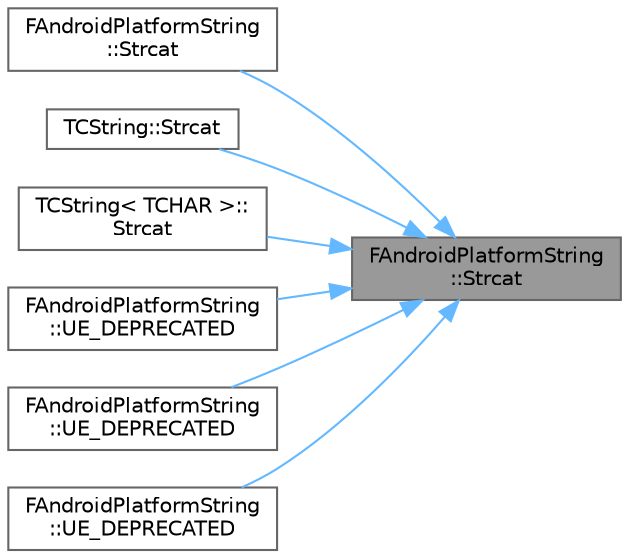 digraph "FAndroidPlatformString::Strcat"
{
 // INTERACTIVE_SVG=YES
 // LATEX_PDF_SIZE
  bgcolor="transparent";
  edge [fontname=Helvetica,fontsize=10,labelfontname=Helvetica,labelfontsize=10];
  node [fontname=Helvetica,fontsize=10,shape=box,height=0.2,width=0.4];
  rankdir="RL";
  Node1 [id="Node000001",label="FAndroidPlatformString\l::Strcat",height=0.2,width=0.4,color="gray40", fillcolor="grey60", style="filled", fontcolor="black",tooltip=" "];
  Node1 -> Node2 [id="edge1_Node000001_Node000002",dir="back",color="steelblue1",style="solid",tooltip=" "];
  Node2 [id="Node000002",label="FAndroidPlatformString\l::Strcat",height=0.2,width=0.4,color="grey40", fillcolor="white", style="filled",URL="$d5/d69/structFAndroidPlatformString.html#a94df9b7b654a35b7d7fd05c306cfd88f",tooltip=" "];
  Node1 -> Node3 [id="edge2_Node000001_Node000003",dir="back",color="steelblue1",style="solid",tooltip=" "];
  Node3 [id="Node000003",label="TCString::Strcat",height=0.2,width=0.4,color="grey40", fillcolor="white", style="filled",URL="$df/d74/structTCString.html#a86e6bfb3ec3fc1430112784bfd590d1a",tooltip="strcat wrapper"];
  Node1 -> Node4 [id="edge3_Node000001_Node000004",dir="back",color="steelblue1",style="solid",tooltip=" "];
  Node4 [id="Node000004",label="TCString\< TCHAR \>::\lStrcat",height=0.2,width=0.4,color="grey40", fillcolor="white", style="filled",URL="$df/d74/structTCString.html#a499df14dfb9bb2d613f07b261efec871",tooltip=" "];
  Node1 -> Node5 [id="edge4_Node000001_Node000005",dir="back",color="steelblue1",style="solid",tooltip=" "];
  Node5 [id="Node000005",label="FAndroidPlatformString\l::UE_DEPRECATED",height=0.2,width=0.4,color="grey40", fillcolor="white", style="filled",URL="$d5/d69/structFAndroidPlatformString.html#aba2b7bc2bd78f4002856a8ee6f6bec45",tooltip=" "];
  Node1 -> Node6 [id="edge5_Node000001_Node000006",dir="back",color="steelblue1",style="solid",tooltip=" "];
  Node6 [id="Node000006",label="FAndroidPlatformString\l::UE_DEPRECATED",height=0.2,width=0.4,color="grey40", fillcolor="white", style="filled",URL="$d5/d69/structFAndroidPlatformString.html#ae9f00bb266cd644f1f8cd4c73096fe4b",tooltip=" "];
  Node1 -> Node7 [id="edge6_Node000001_Node000007",dir="back",color="steelblue1",style="solid",tooltip=" "];
  Node7 [id="Node000007",label="FAndroidPlatformString\l::UE_DEPRECATED",height=0.2,width=0.4,color="grey40", fillcolor="white", style="filled",URL="$d5/d69/structFAndroidPlatformString.html#aef2d369a451c2f5330771086631c1bc0",tooltip=" "];
}
